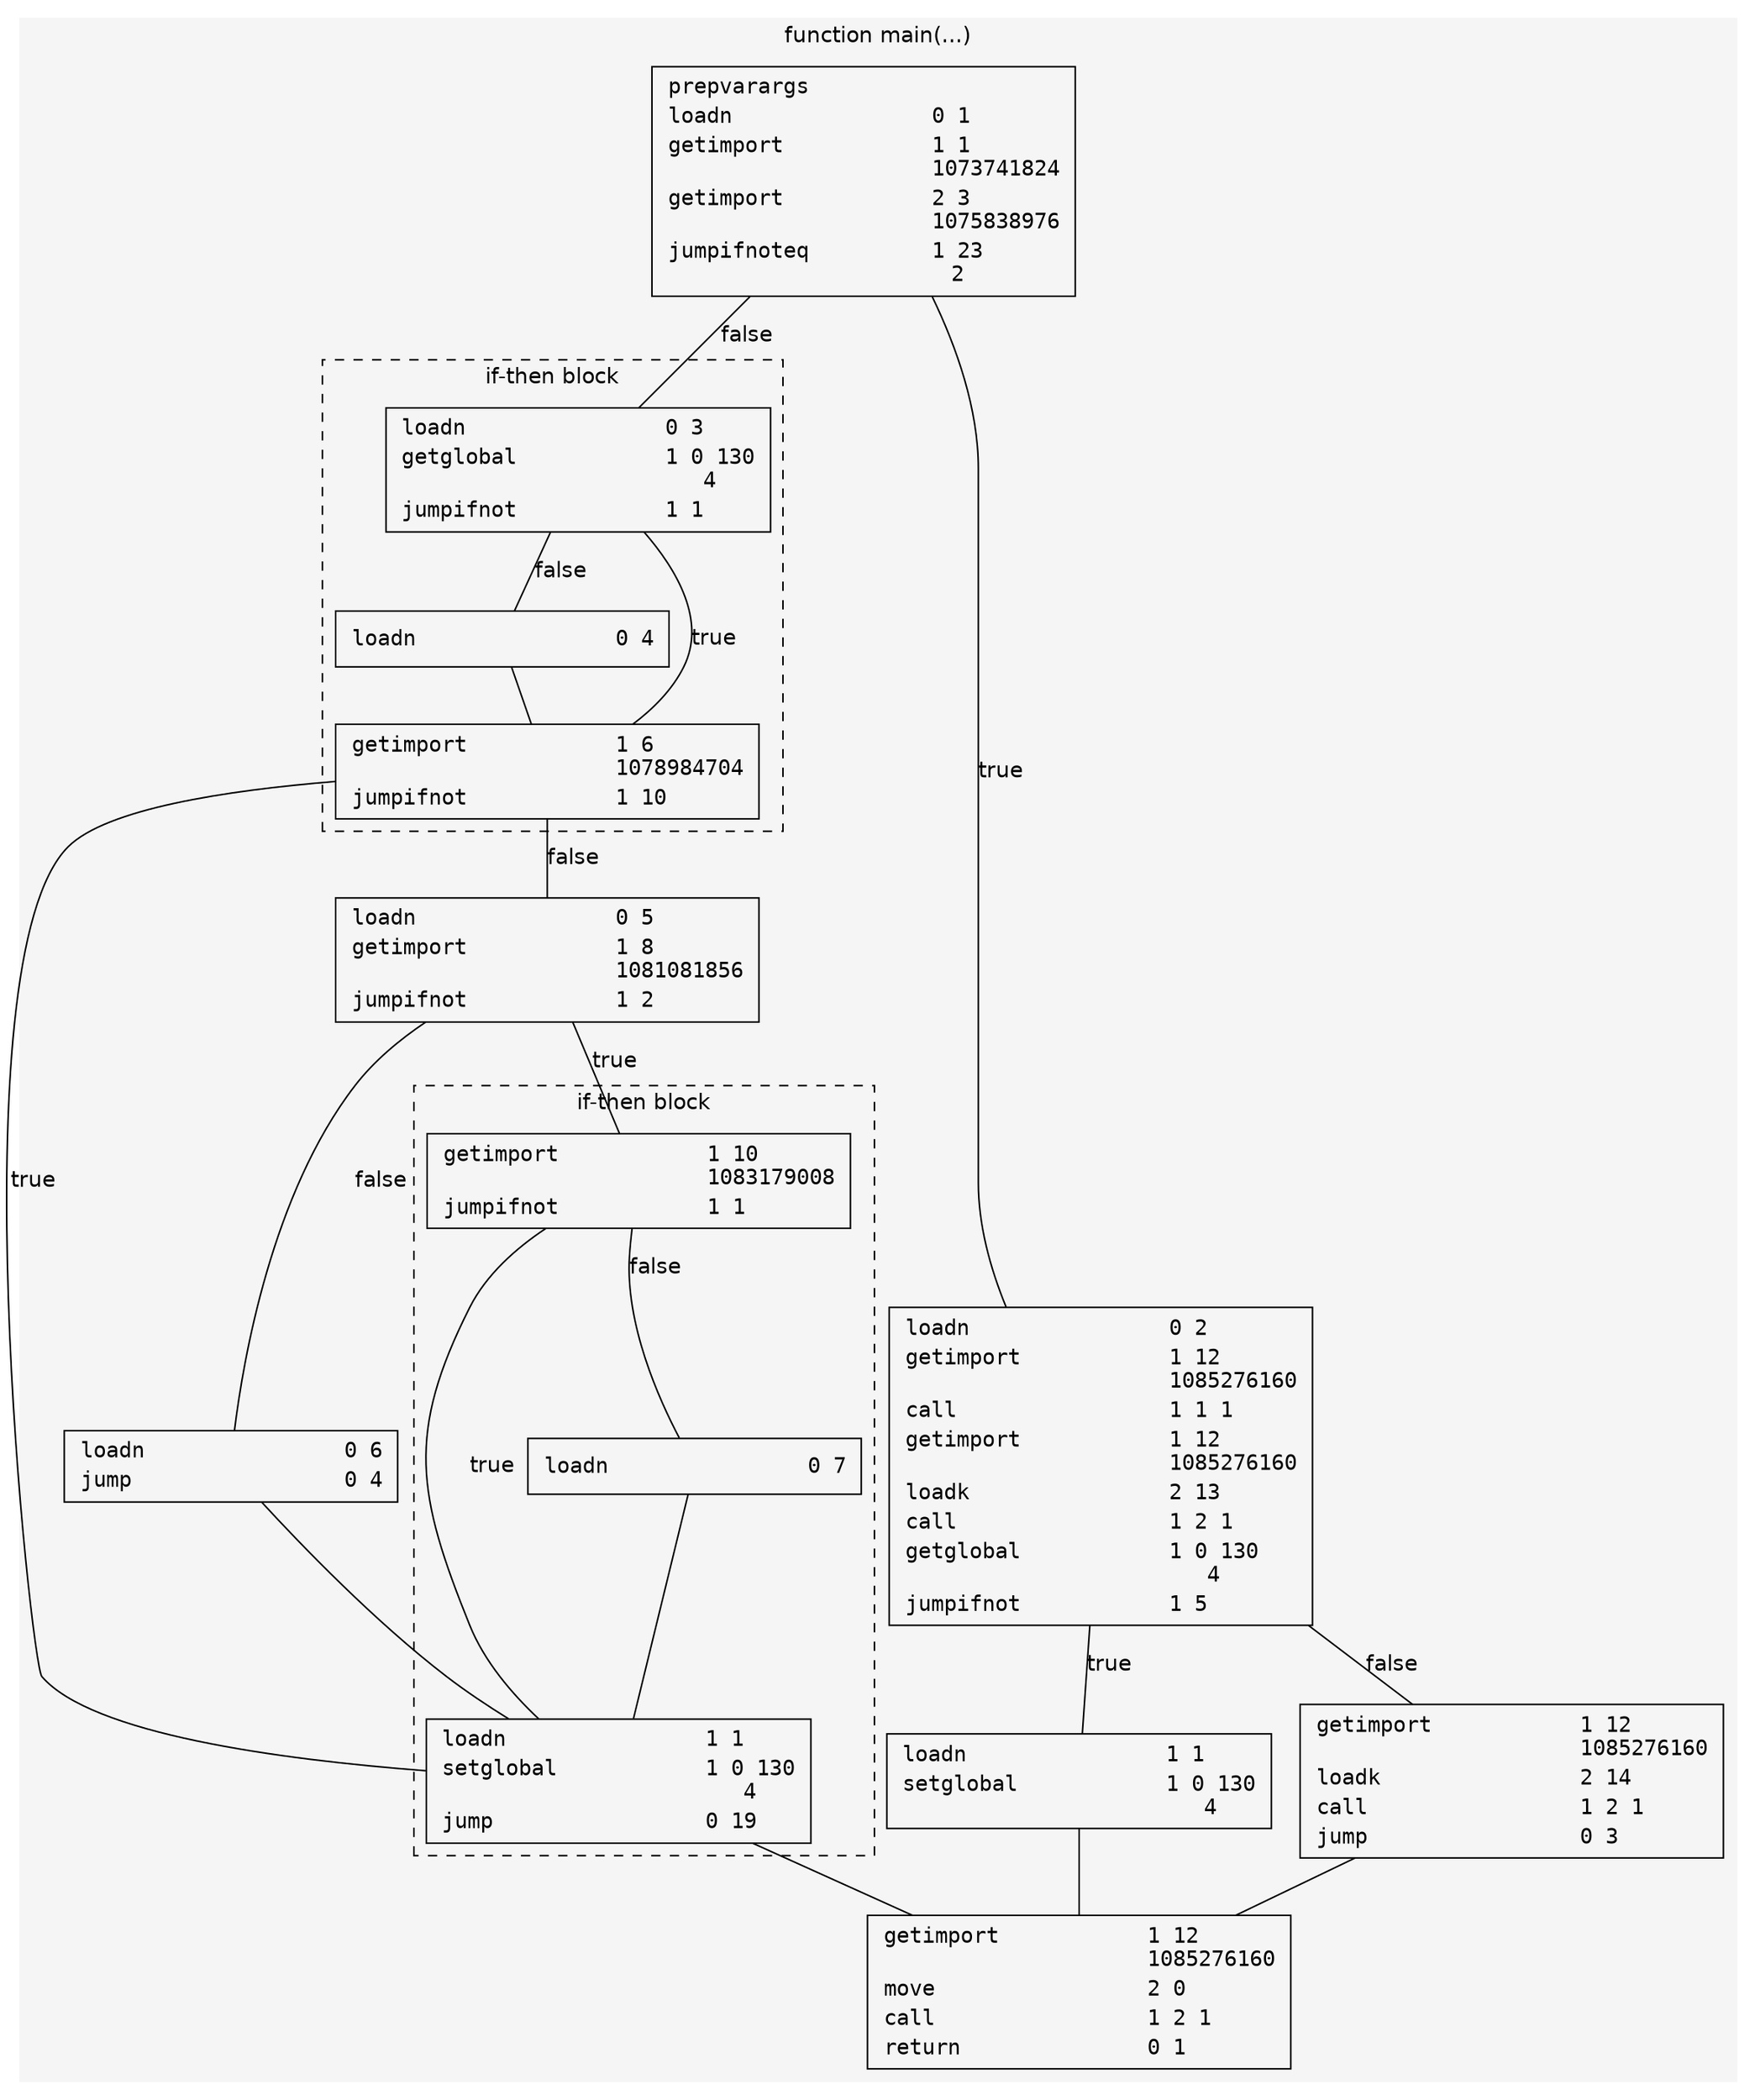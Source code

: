 graph "ControlFlow2.luau" {
	subgraph cluster_0 {
		"label"="function main(...)"
		"style"="filled"
		"color"="#F5F5F5"
		"fontname"=Helvetica
		block_3fbab22 [
			"label"=<<TABLE BORDER="0" CELLSPACING="0" ALIGN="LEFT"><TR><TD ALIGN="LEFT" VALIGN="top">prepvarargs         </TD><TD ALIGN="LEFT"></TD></TR><TR><TD ALIGN="LEFT" VALIGN="top">loadn               </TD><TD ALIGN="LEFT">0 1</TD></TR><TR><TD ALIGN="LEFT" VALIGN="top">getimport           </TD><TD ALIGN="LEFT">1 1<BR ALIGN="LEFT"/>1073741824</TD></TR><TR><TD ALIGN="LEFT" VALIGN="top">getimport           </TD><TD ALIGN="LEFT">2 3<BR ALIGN="LEFT"/>1075838976</TD></TR><TR><TD ALIGN="LEFT" VALIGN="top">jumpifnoteq         </TD><TD ALIGN="LEFT">1 23<BR ALIGN="LEFT"/>2</TD></TR></TABLE>>
			"shape"="box"
			"fontname"=Monospace
		]
		block_3fbab22 -- block_3d90434 [
			"arrowhead"="vee"
			"arrowtail"="none"
			"fontname"=Helvetica
			"label"="false"
		]
		block_3fbab22 -- block_34a3b57 [
			"arrowhead"="vee"
			"arrowtail"="none"
			"fontname"=Helvetica
			"label"="true"
		]
		subgraph cluster_17ad52b {
			"label"="if-then block"
			"style"="dashed"
			"color"="#000000"
			"fontname"=Helvetica
			block_3d90434 [
				"label"=<<TABLE BORDER="0" CELLSPACING="0" ALIGN="LEFT"><TR><TD ALIGN="LEFT" VALIGN="top">loadn               </TD><TD ALIGN="LEFT">0 3</TD></TR><TR><TD ALIGN="LEFT" VALIGN="top">getglobal           </TD><TD ALIGN="LEFT">1 0 130<BR ALIGN="LEFT"/>4</TD></TR><TR><TD ALIGN="LEFT" VALIGN="top">jumpifnot           </TD><TD ALIGN="LEFT">1 1</TD></TR></TABLE>>
				"shape"="box"
				"fontname"=Monospace
			]
			block_3d90434 -- block_2a125d8 [
				"arrowhead"="vee"
				"arrowtail"="none"
				"fontname"=Helvetica
				"label"="false"
			]
			block_3d90434 -- block_3aa54a0 [
				"arrowhead"="vee"
				"arrowtail"="none"
				"fontname"=Helvetica
				"label"="true"
			]
			block_2a125d8 [
				"label"=<<TABLE BORDER="0" CELLSPACING="0" ALIGN="LEFT"><TR><TD ALIGN="LEFT" VALIGN="top">loadn               </TD><TD ALIGN="LEFT">0 4</TD></TR></TABLE>>
				"shape"="box"
				"fontname"=Monospace
			]
			block_2a125d8 -- block_3aa54a0 [
				"arrowhead"="vee"
				"arrowtail"="none"
				"fontname"=Helvetica
			]
		}
		block_3aa54a0 [
			"label"=<<TABLE BORDER="0" CELLSPACING="0" ALIGN="LEFT"><TR><TD ALIGN="LEFT" VALIGN="top">getimport           </TD><TD ALIGN="LEFT">1 6<BR ALIGN="LEFT"/>1078984704</TD></TR><TR><TD ALIGN="LEFT" VALIGN="top">jumpifnot           </TD><TD ALIGN="LEFT">1 10</TD></TR></TABLE>>
			"shape"="box"
			"fontname"=Monospace
		]
		block_3aa54a0 -- block_fcf9a4 [
			"arrowhead"="vee"
			"arrowtail"="none"
			"fontname"=Helvetica
			"label"="false"
		]
		block_3aa54a0 -- block_37a0697 [
			"arrowhead"="vee"
			"arrowtail"="none"
			"fontname"=Helvetica
			"label"="true"
		]
		block_fcf9a4 [
			"label"=<<TABLE BORDER="0" CELLSPACING="0" ALIGN="LEFT"><TR><TD ALIGN="LEFT" VALIGN="top">loadn               </TD><TD ALIGN="LEFT">0 5</TD></TR><TR><TD ALIGN="LEFT" VALIGN="top">getimport           </TD><TD ALIGN="LEFT">1 8<BR ALIGN="LEFT"/>1081081856</TD></TR><TR><TD ALIGN="LEFT" VALIGN="top">jumpifnot           </TD><TD ALIGN="LEFT">1 2</TD></TR></TABLE>>
			"shape"="box"
			"fontname"=Monospace
		]
		block_fcf9a4 -- block_e4c6c4 [
			"arrowhead"="vee"
			"arrowtail"="none"
			"fontname"=Helvetica
			"label"="false"
		]
		block_fcf9a4 -- block_afceb [
			"arrowhead"="vee"
			"arrowtail"="none"
			"fontname"=Helvetica
			"label"="true"
		]
		block_e4c6c4 [
			"label"=<<TABLE BORDER="0" CELLSPACING="0" ALIGN="LEFT"><TR><TD ALIGN="LEFT" VALIGN="top">loadn               </TD><TD ALIGN="LEFT">0 6</TD></TR><TR><TD ALIGN="LEFT" VALIGN="top">jump                </TD><TD ALIGN="LEFT">0 4</TD></TR></TABLE>>
			"shape"="box"
			"fontname"=Monospace
		]
		block_e4c6c4 -- block_37a0697 [
			"arrowhead"="vee"
			"arrowtail"="none"
			"fontname"=Helvetica
		]
		subgraph cluster_1517e87 {
			"label"="if-then block"
			"style"="dashed"
			"color"="#000000"
			"fontname"=Helvetica
			block_afceb [
				"label"=<<TABLE BORDER="0" CELLSPACING="0" ALIGN="LEFT"><TR><TD ALIGN="LEFT" VALIGN="top">getimport           </TD><TD ALIGN="LEFT">1 10<BR ALIGN="LEFT"/>1083179008</TD></TR><TR><TD ALIGN="LEFT" VALIGN="top">jumpifnot           </TD><TD ALIGN="LEFT">1 1</TD></TR></TABLE>>
				"shape"="box"
				"fontname"=Monospace
			]
			block_afceb -- block_62e449 [
				"arrowhead"="vee"
				"arrowtail"="none"
				"fontname"=Helvetica
				"label"="false"
			]
			block_afceb -- block_37a0697 [
				"arrowhead"="vee"
				"arrowtail"="none"
				"fontname"=Helvetica
				"label"="true"
			]
			block_62e449 [
				"label"=<<TABLE BORDER="0" CELLSPACING="0" ALIGN="LEFT"><TR><TD ALIGN="LEFT" VALIGN="top">loadn               </TD><TD ALIGN="LEFT">0 7</TD></TR></TABLE>>
				"shape"="box"
				"fontname"=Monospace
			]
			block_62e449 -- block_37a0697 [
				"arrowhead"="vee"
				"arrowtail"="none"
				"fontname"=Helvetica
			]
		}
		block_37a0697 [
			"label"=<<TABLE BORDER="0" CELLSPACING="0" ALIGN="LEFT"><TR><TD ALIGN="LEFT" VALIGN="top">loadn               </TD><TD ALIGN="LEFT">1 1</TD></TR><TR><TD ALIGN="LEFT" VALIGN="top">setglobal           </TD><TD ALIGN="LEFT">1 0 130<BR ALIGN="LEFT"/>4</TD></TR><TR><TD ALIGN="LEFT" VALIGN="top">jump                </TD><TD ALIGN="LEFT">0 19</TD></TR></TABLE>>
			"shape"="box"
			"fontname"=Monospace
		]
		block_37a0697 -- block_262fb3d [
			"arrowhead"="vee"
			"arrowtail"="none"
			"fontname"=Helvetica
		]
		block_34a3b57 [
			"label"=<<TABLE BORDER="0" CELLSPACING="0" ALIGN="LEFT"><TR><TD ALIGN="LEFT" VALIGN="top">loadn               </TD><TD ALIGN="LEFT">0 2</TD></TR><TR><TD ALIGN="LEFT" VALIGN="top">getimport           </TD><TD ALIGN="LEFT">1 12<BR ALIGN="LEFT"/>1085276160</TD></TR><TR><TD ALIGN="LEFT" VALIGN="top">call                </TD><TD ALIGN="LEFT">1 1 1</TD></TR><TR><TD ALIGN="LEFT" VALIGN="top">getimport           </TD><TD ALIGN="LEFT">1 12<BR ALIGN="LEFT"/>1085276160</TD></TR><TR><TD ALIGN="LEFT" VALIGN="top">loadk               </TD><TD ALIGN="LEFT">2 13</TD></TR><TR><TD ALIGN="LEFT" VALIGN="top">call                </TD><TD ALIGN="LEFT">1 2 1</TD></TR><TR><TD ALIGN="LEFT" VALIGN="top">getglobal           </TD><TD ALIGN="LEFT">1 0 130<BR ALIGN="LEFT"/>4</TD></TR><TR><TD ALIGN="LEFT" VALIGN="top">jumpifnot           </TD><TD ALIGN="LEFT">1 5</TD></TR></TABLE>>
			"shape"="box"
			"fontname"=Monospace
		]
		block_34a3b57 -- block_19c1610 [
			"arrowhead"="vee"
			"arrowtail"="none"
			"fontname"=Helvetica
			"label"="false"
		]
		block_34a3b57 -- block_27cc695 [
			"arrowhead"="vee"
			"arrowtail"="none"
			"fontname"=Helvetica
			"label"="true"
		]
		block_19c1610 [
			"label"=<<TABLE BORDER="0" CELLSPACING="0" ALIGN="LEFT"><TR><TD ALIGN="LEFT" VALIGN="top">getimport           </TD><TD ALIGN="LEFT">1 12<BR ALIGN="LEFT"/>1085276160</TD></TR><TR><TD ALIGN="LEFT" VALIGN="top">loadk               </TD><TD ALIGN="LEFT">2 14</TD></TR><TR><TD ALIGN="LEFT" VALIGN="top">call                </TD><TD ALIGN="LEFT">1 2 1</TD></TR><TR><TD ALIGN="LEFT" VALIGN="top">jump                </TD><TD ALIGN="LEFT">0 3</TD></TR></TABLE>>
			"shape"="box"
			"fontname"=Monospace
		]
		block_19c1610 -- block_262fb3d [
			"arrowhead"="vee"
			"arrowtail"="none"
			"fontname"=Helvetica
		]
		block_27cc695 [
			"label"=<<TABLE BORDER="0" CELLSPACING="0" ALIGN="LEFT"><TR><TD ALIGN="LEFT" VALIGN="top">loadn               </TD><TD ALIGN="LEFT">1 1</TD></TR><TR><TD ALIGN="LEFT" VALIGN="top">setglobal           </TD><TD ALIGN="LEFT">1 0 130<BR ALIGN="LEFT"/>4</TD></TR></TABLE>>
			"shape"="box"
			"fontname"=Monospace
		]
		block_27cc695 -- block_262fb3d [
			"arrowhead"="vee"
			"arrowtail"="none"
			"fontname"=Helvetica
		]
		block_262fb3d [
			"label"=<<TABLE BORDER="0" CELLSPACING="0" ALIGN="LEFT"><TR><TD ALIGN="LEFT" VALIGN="top">getimport           </TD><TD ALIGN="LEFT">1 12<BR ALIGN="LEFT"/>1085276160</TD></TR><TR><TD ALIGN="LEFT" VALIGN="top">move                </TD><TD ALIGN="LEFT">2 0</TD></TR><TR><TD ALIGN="LEFT" VALIGN="top">call                </TD><TD ALIGN="LEFT">1 2 1</TD></TR><TR><TD ALIGN="LEFT" VALIGN="top">return              </TD><TD ALIGN="LEFT">0 1</TD></TR></TABLE>>
			"shape"="box"
			"fontname"=Monospace
		]
	}
}
